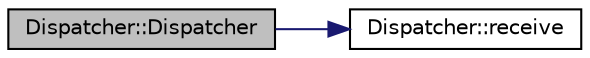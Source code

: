 digraph "Dispatcher::Dispatcher"
{
 // LATEX_PDF_SIZE
  edge [fontname="Helvetica",fontsize="10",labelfontname="Helvetica",labelfontsize="10"];
  node [fontname="Helvetica",fontsize="10",shape=record];
  rankdir="LR";
  Node1 [label="Dispatcher::Dispatcher",height=0.2,width=0.4,color="black", fillcolor="grey75", style="filled", fontcolor="black",tooltip=" "];
  Node1 -> Node2 [color="midnightblue",fontsize="10",style="solid",fontname="Helvetica"];
  Node2 [label="Dispatcher::receive",height=0.2,width=0.4,color="black", fillcolor="white", style="filled",URL="$classDispatcher.html#a64b8daa2f0aae3e46d598943db67ff3a",tooltip=" "];
}
